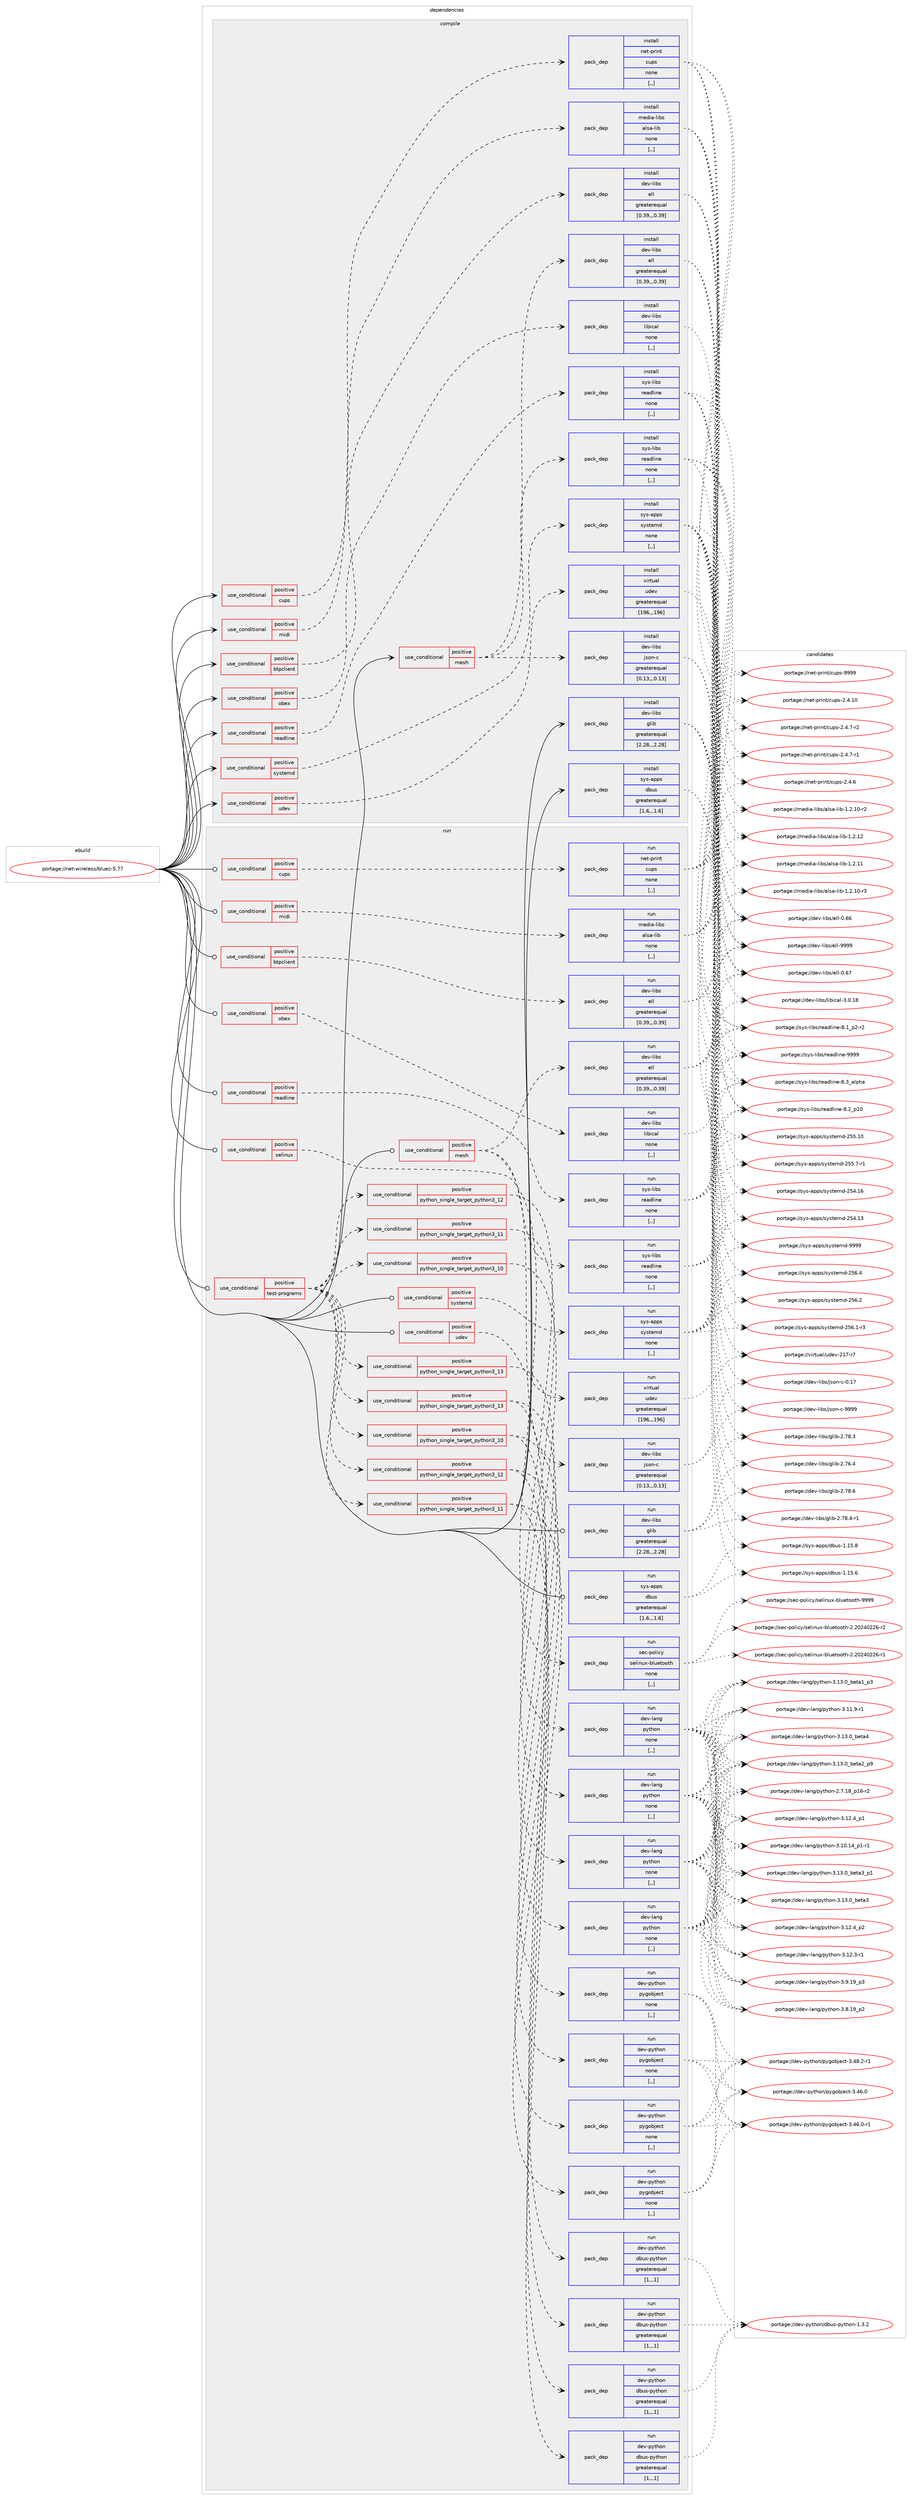 digraph prolog {

# *************
# Graph options
# *************

newrank=true;
concentrate=true;
compound=true;
graph [rankdir=LR,fontname=Helvetica,fontsize=10,ranksep=1.5];#, ranksep=2.5, nodesep=0.2];
edge  [arrowhead=vee];
node  [fontname=Helvetica,fontsize=10];

# **********
# The ebuild
# **********

subgraph cluster_leftcol {
color=gray;
label=<<i>ebuild</i>>;
id [label="portage://net-wireless/bluez-5.77", color=red, width=4, href="../net-wireless/bluez-5.77.svg"];
}

# ****************
# The dependencies
# ****************

subgraph cluster_midcol {
color=gray;
label=<<i>dependencies</i>>;
subgraph cluster_compile {
fillcolor="#eeeeee";
style=filled;
label=<<i>compile</i>>;
subgraph cond102617 {
dependency387756 [label=<<TABLE BORDER="0" CELLBORDER="1" CELLSPACING="0" CELLPADDING="4"><TR><TD ROWSPAN="3" CELLPADDING="10">use_conditional</TD></TR><TR><TD>positive</TD></TR><TR><TD>btpclient</TD></TR></TABLE>>, shape=none, color=red];
subgraph pack282348 {
dependency387757 [label=<<TABLE BORDER="0" CELLBORDER="1" CELLSPACING="0" CELLPADDING="4" WIDTH="220"><TR><TD ROWSPAN="6" CELLPADDING="30">pack_dep</TD></TR><TR><TD WIDTH="110">install</TD></TR><TR><TD>dev-libs</TD></TR><TR><TD>ell</TD></TR><TR><TD>greaterequal</TD></TR><TR><TD>[0.39,,,0.39]</TD></TR></TABLE>>, shape=none, color=blue];
}
dependency387756:e -> dependency387757:w [weight=20,style="dashed",arrowhead="vee"];
}
id:e -> dependency387756:w [weight=20,style="solid",arrowhead="vee"];
subgraph cond102618 {
dependency387758 [label=<<TABLE BORDER="0" CELLBORDER="1" CELLSPACING="0" CELLPADDING="4"><TR><TD ROWSPAN="3" CELLPADDING="10">use_conditional</TD></TR><TR><TD>positive</TD></TR><TR><TD>cups</TD></TR></TABLE>>, shape=none, color=red];
subgraph pack282349 {
dependency387759 [label=<<TABLE BORDER="0" CELLBORDER="1" CELLSPACING="0" CELLPADDING="4" WIDTH="220"><TR><TD ROWSPAN="6" CELLPADDING="30">pack_dep</TD></TR><TR><TD WIDTH="110">install</TD></TR><TR><TD>net-print</TD></TR><TR><TD>cups</TD></TR><TR><TD>none</TD></TR><TR><TD>[,,]</TD></TR></TABLE>>, shape=none, color=blue];
}
dependency387758:e -> dependency387759:w [weight=20,style="dashed",arrowhead="vee"];
}
id:e -> dependency387758:w [weight=20,style="solid",arrowhead="vee"];
subgraph cond102619 {
dependency387760 [label=<<TABLE BORDER="0" CELLBORDER="1" CELLSPACING="0" CELLPADDING="4"><TR><TD ROWSPAN="3" CELLPADDING="10">use_conditional</TD></TR><TR><TD>positive</TD></TR><TR><TD>mesh</TD></TR></TABLE>>, shape=none, color=red];
subgraph pack282350 {
dependency387761 [label=<<TABLE BORDER="0" CELLBORDER="1" CELLSPACING="0" CELLPADDING="4" WIDTH="220"><TR><TD ROWSPAN="6" CELLPADDING="30">pack_dep</TD></TR><TR><TD WIDTH="110">install</TD></TR><TR><TD>dev-libs</TD></TR><TR><TD>ell</TD></TR><TR><TD>greaterequal</TD></TR><TR><TD>[0.39,,,0.39]</TD></TR></TABLE>>, shape=none, color=blue];
}
dependency387760:e -> dependency387761:w [weight=20,style="dashed",arrowhead="vee"];
subgraph pack282351 {
dependency387762 [label=<<TABLE BORDER="0" CELLBORDER="1" CELLSPACING="0" CELLPADDING="4" WIDTH="220"><TR><TD ROWSPAN="6" CELLPADDING="30">pack_dep</TD></TR><TR><TD WIDTH="110">install</TD></TR><TR><TD>dev-libs</TD></TR><TR><TD>json-c</TD></TR><TR><TD>greaterequal</TD></TR><TR><TD>[0.13,,,0.13]</TD></TR></TABLE>>, shape=none, color=blue];
}
dependency387760:e -> dependency387762:w [weight=20,style="dashed",arrowhead="vee"];
subgraph pack282352 {
dependency387763 [label=<<TABLE BORDER="0" CELLBORDER="1" CELLSPACING="0" CELLPADDING="4" WIDTH="220"><TR><TD ROWSPAN="6" CELLPADDING="30">pack_dep</TD></TR><TR><TD WIDTH="110">install</TD></TR><TR><TD>sys-libs</TD></TR><TR><TD>readline</TD></TR><TR><TD>none</TD></TR><TR><TD>[,,]</TD></TR></TABLE>>, shape=none, color=blue];
}
dependency387760:e -> dependency387763:w [weight=20,style="dashed",arrowhead="vee"];
}
id:e -> dependency387760:w [weight=20,style="solid",arrowhead="vee"];
subgraph cond102620 {
dependency387764 [label=<<TABLE BORDER="0" CELLBORDER="1" CELLSPACING="0" CELLPADDING="4"><TR><TD ROWSPAN="3" CELLPADDING="10">use_conditional</TD></TR><TR><TD>positive</TD></TR><TR><TD>midi</TD></TR></TABLE>>, shape=none, color=red];
subgraph pack282353 {
dependency387765 [label=<<TABLE BORDER="0" CELLBORDER="1" CELLSPACING="0" CELLPADDING="4" WIDTH="220"><TR><TD ROWSPAN="6" CELLPADDING="30">pack_dep</TD></TR><TR><TD WIDTH="110">install</TD></TR><TR><TD>media-libs</TD></TR><TR><TD>alsa-lib</TD></TR><TR><TD>none</TD></TR><TR><TD>[,,]</TD></TR></TABLE>>, shape=none, color=blue];
}
dependency387764:e -> dependency387765:w [weight=20,style="dashed",arrowhead="vee"];
}
id:e -> dependency387764:w [weight=20,style="solid",arrowhead="vee"];
subgraph cond102621 {
dependency387766 [label=<<TABLE BORDER="0" CELLBORDER="1" CELLSPACING="0" CELLPADDING="4"><TR><TD ROWSPAN="3" CELLPADDING="10">use_conditional</TD></TR><TR><TD>positive</TD></TR><TR><TD>obex</TD></TR></TABLE>>, shape=none, color=red];
subgraph pack282354 {
dependency387767 [label=<<TABLE BORDER="0" CELLBORDER="1" CELLSPACING="0" CELLPADDING="4" WIDTH="220"><TR><TD ROWSPAN="6" CELLPADDING="30">pack_dep</TD></TR><TR><TD WIDTH="110">install</TD></TR><TR><TD>dev-libs</TD></TR><TR><TD>libical</TD></TR><TR><TD>none</TD></TR><TR><TD>[,,]</TD></TR></TABLE>>, shape=none, color=blue];
}
dependency387766:e -> dependency387767:w [weight=20,style="dashed",arrowhead="vee"];
}
id:e -> dependency387766:w [weight=20,style="solid",arrowhead="vee"];
subgraph cond102622 {
dependency387768 [label=<<TABLE BORDER="0" CELLBORDER="1" CELLSPACING="0" CELLPADDING="4"><TR><TD ROWSPAN="3" CELLPADDING="10">use_conditional</TD></TR><TR><TD>positive</TD></TR><TR><TD>readline</TD></TR></TABLE>>, shape=none, color=red];
subgraph pack282355 {
dependency387769 [label=<<TABLE BORDER="0" CELLBORDER="1" CELLSPACING="0" CELLPADDING="4" WIDTH="220"><TR><TD ROWSPAN="6" CELLPADDING="30">pack_dep</TD></TR><TR><TD WIDTH="110">install</TD></TR><TR><TD>sys-libs</TD></TR><TR><TD>readline</TD></TR><TR><TD>none</TD></TR><TR><TD>[,,]</TD></TR></TABLE>>, shape=none, color=blue];
}
dependency387768:e -> dependency387769:w [weight=20,style="dashed",arrowhead="vee"];
}
id:e -> dependency387768:w [weight=20,style="solid",arrowhead="vee"];
subgraph cond102623 {
dependency387770 [label=<<TABLE BORDER="0" CELLBORDER="1" CELLSPACING="0" CELLPADDING="4"><TR><TD ROWSPAN="3" CELLPADDING="10">use_conditional</TD></TR><TR><TD>positive</TD></TR><TR><TD>systemd</TD></TR></TABLE>>, shape=none, color=red];
subgraph pack282356 {
dependency387771 [label=<<TABLE BORDER="0" CELLBORDER="1" CELLSPACING="0" CELLPADDING="4" WIDTH="220"><TR><TD ROWSPAN="6" CELLPADDING="30">pack_dep</TD></TR><TR><TD WIDTH="110">install</TD></TR><TR><TD>sys-apps</TD></TR><TR><TD>systemd</TD></TR><TR><TD>none</TD></TR><TR><TD>[,,]</TD></TR></TABLE>>, shape=none, color=blue];
}
dependency387770:e -> dependency387771:w [weight=20,style="dashed",arrowhead="vee"];
}
id:e -> dependency387770:w [weight=20,style="solid",arrowhead="vee"];
subgraph cond102624 {
dependency387772 [label=<<TABLE BORDER="0" CELLBORDER="1" CELLSPACING="0" CELLPADDING="4"><TR><TD ROWSPAN="3" CELLPADDING="10">use_conditional</TD></TR><TR><TD>positive</TD></TR><TR><TD>udev</TD></TR></TABLE>>, shape=none, color=red];
subgraph pack282357 {
dependency387773 [label=<<TABLE BORDER="0" CELLBORDER="1" CELLSPACING="0" CELLPADDING="4" WIDTH="220"><TR><TD ROWSPAN="6" CELLPADDING="30">pack_dep</TD></TR><TR><TD WIDTH="110">install</TD></TR><TR><TD>virtual</TD></TR><TR><TD>udev</TD></TR><TR><TD>greaterequal</TD></TR><TR><TD>[196,,,196]</TD></TR></TABLE>>, shape=none, color=blue];
}
dependency387772:e -> dependency387773:w [weight=20,style="dashed",arrowhead="vee"];
}
id:e -> dependency387772:w [weight=20,style="solid",arrowhead="vee"];
subgraph pack282358 {
dependency387774 [label=<<TABLE BORDER="0" CELLBORDER="1" CELLSPACING="0" CELLPADDING="4" WIDTH="220"><TR><TD ROWSPAN="6" CELLPADDING="30">pack_dep</TD></TR><TR><TD WIDTH="110">install</TD></TR><TR><TD>dev-libs</TD></TR><TR><TD>glib</TD></TR><TR><TD>greaterequal</TD></TR><TR><TD>[2.28,,,2.28]</TD></TR></TABLE>>, shape=none, color=blue];
}
id:e -> dependency387774:w [weight=20,style="solid",arrowhead="vee"];
subgraph pack282359 {
dependency387775 [label=<<TABLE BORDER="0" CELLBORDER="1" CELLSPACING="0" CELLPADDING="4" WIDTH="220"><TR><TD ROWSPAN="6" CELLPADDING="30">pack_dep</TD></TR><TR><TD WIDTH="110">install</TD></TR><TR><TD>sys-apps</TD></TR><TR><TD>dbus</TD></TR><TR><TD>greaterequal</TD></TR><TR><TD>[1.6,,,1.6]</TD></TR></TABLE>>, shape=none, color=blue];
}
id:e -> dependency387775:w [weight=20,style="solid",arrowhead="vee"];
}
subgraph cluster_compileandrun {
fillcolor="#eeeeee";
style=filled;
label=<<i>compile and run</i>>;
}
subgraph cluster_run {
fillcolor="#eeeeee";
style=filled;
label=<<i>run</i>>;
subgraph cond102625 {
dependency387776 [label=<<TABLE BORDER="0" CELLBORDER="1" CELLSPACING="0" CELLPADDING="4"><TR><TD ROWSPAN="3" CELLPADDING="10">use_conditional</TD></TR><TR><TD>positive</TD></TR><TR><TD>btpclient</TD></TR></TABLE>>, shape=none, color=red];
subgraph pack282360 {
dependency387777 [label=<<TABLE BORDER="0" CELLBORDER="1" CELLSPACING="0" CELLPADDING="4" WIDTH="220"><TR><TD ROWSPAN="6" CELLPADDING="30">pack_dep</TD></TR><TR><TD WIDTH="110">run</TD></TR><TR><TD>dev-libs</TD></TR><TR><TD>ell</TD></TR><TR><TD>greaterequal</TD></TR><TR><TD>[0.39,,,0.39]</TD></TR></TABLE>>, shape=none, color=blue];
}
dependency387776:e -> dependency387777:w [weight=20,style="dashed",arrowhead="vee"];
}
id:e -> dependency387776:w [weight=20,style="solid",arrowhead="odot"];
subgraph cond102626 {
dependency387778 [label=<<TABLE BORDER="0" CELLBORDER="1" CELLSPACING="0" CELLPADDING="4"><TR><TD ROWSPAN="3" CELLPADDING="10">use_conditional</TD></TR><TR><TD>positive</TD></TR><TR><TD>cups</TD></TR></TABLE>>, shape=none, color=red];
subgraph pack282361 {
dependency387779 [label=<<TABLE BORDER="0" CELLBORDER="1" CELLSPACING="0" CELLPADDING="4" WIDTH="220"><TR><TD ROWSPAN="6" CELLPADDING="30">pack_dep</TD></TR><TR><TD WIDTH="110">run</TD></TR><TR><TD>net-print</TD></TR><TR><TD>cups</TD></TR><TR><TD>none</TD></TR><TR><TD>[,,]</TD></TR></TABLE>>, shape=none, color=blue];
}
dependency387778:e -> dependency387779:w [weight=20,style="dashed",arrowhead="vee"];
}
id:e -> dependency387778:w [weight=20,style="solid",arrowhead="odot"];
subgraph cond102627 {
dependency387780 [label=<<TABLE BORDER="0" CELLBORDER="1" CELLSPACING="0" CELLPADDING="4"><TR><TD ROWSPAN="3" CELLPADDING="10">use_conditional</TD></TR><TR><TD>positive</TD></TR><TR><TD>mesh</TD></TR></TABLE>>, shape=none, color=red];
subgraph pack282362 {
dependency387781 [label=<<TABLE BORDER="0" CELLBORDER="1" CELLSPACING="0" CELLPADDING="4" WIDTH="220"><TR><TD ROWSPAN="6" CELLPADDING="30">pack_dep</TD></TR><TR><TD WIDTH="110">run</TD></TR><TR><TD>dev-libs</TD></TR><TR><TD>ell</TD></TR><TR><TD>greaterequal</TD></TR><TR><TD>[0.39,,,0.39]</TD></TR></TABLE>>, shape=none, color=blue];
}
dependency387780:e -> dependency387781:w [weight=20,style="dashed",arrowhead="vee"];
subgraph pack282363 {
dependency387782 [label=<<TABLE BORDER="0" CELLBORDER="1" CELLSPACING="0" CELLPADDING="4" WIDTH="220"><TR><TD ROWSPAN="6" CELLPADDING="30">pack_dep</TD></TR><TR><TD WIDTH="110">run</TD></TR><TR><TD>dev-libs</TD></TR><TR><TD>json-c</TD></TR><TR><TD>greaterequal</TD></TR><TR><TD>[0.13,,,0.13]</TD></TR></TABLE>>, shape=none, color=blue];
}
dependency387780:e -> dependency387782:w [weight=20,style="dashed",arrowhead="vee"];
subgraph pack282364 {
dependency387783 [label=<<TABLE BORDER="0" CELLBORDER="1" CELLSPACING="0" CELLPADDING="4" WIDTH="220"><TR><TD ROWSPAN="6" CELLPADDING="30">pack_dep</TD></TR><TR><TD WIDTH="110">run</TD></TR><TR><TD>sys-libs</TD></TR><TR><TD>readline</TD></TR><TR><TD>none</TD></TR><TR><TD>[,,]</TD></TR></TABLE>>, shape=none, color=blue];
}
dependency387780:e -> dependency387783:w [weight=20,style="dashed",arrowhead="vee"];
}
id:e -> dependency387780:w [weight=20,style="solid",arrowhead="odot"];
subgraph cond102628 {
dependency387784 [label=<<TABLE BORDER="0" CELLBORDER="1" CELLSPACING="0" CELLPADDING="4"><TR><TD ROWSPAN="3" CELLPADDING="10">use_conditional</TD></TR><TR><TD>positive</TD></TR><TR><TD>midi</TD></TR></TABLE>>, shape=none, color=red];
subgraph pack282365 {
dependency387785 [label=<<TABLE BORDER="0" CELLBORDER="1" CELLSPACING="0" CELLPADDING="4" WIDTH="220"><TR><TD ROWSPAN="6" CELLPADDING="30">pack_dep</TD></TR><TR><TD WIDTH="110">run</TD></TR><TR><TD>media-libs</TD></TR><TR><TD>alsa-lib</TD></TR><TR><TD>none</TD></TR><TR><TD>[,,]</TD></TR></TABLE>>, shape=none, color=blue];
}
dependency387784:e -> dependency387785:w [weight=20,style="dashed",arrowhead="vee"];
}
id:e -> dependency387784:w [weight=20,style="solid",arrowhead="odot"];
subgraph cond102629 {
dependency387786 [label=<<TABLE BORDER="0" CELLBORDER="1" CELLSPACING="0" CELLPADDING="4"><TR><TD ROWSPAN="3" CELLPADDING="10">use_conditional</TD></TR><TR><TD>positive</TD></TR><TR><TD>obex</TD></TR></TABLE>>, shape=none, color=red];
subgraph pack282366 {
dependency387787 [label=<<TABLE BORDER="0" CELLBORDER="1" CELLSPACING="0" CELLPADDING="4" WIDTH="220"><TR><TD ROWSPAN="6" CELLPADDING="30">pack_dep</TD></TR><TR><TD WIDTH="110">run</TD></TR><TR><TD>dev-libs</TD></TR><TR><TD>libical</TD></TR><TR><TD>none</TD></TR><TR><TD>[,,]</TD></TR></TABLE>>, shape=none, color=blue];
}
dependency387786:e -> dependency387787:w [weight=20,style="dashed",arrowhead="vee"];
}
id:e -> dependency387786:w [weight=20,style="solid",arrowhead="odot"];
subgraph cond102630 {
dependency387788 [label=<<TABLE BORDER="0" CELLBORDER="1" CELLSPACING="0" CELLPADDING="4"><TR><TD ROWSPAN="3" CELLPADDING="10">use_conditional</TD></TR><TR><TD>positive</TD></TR><TR><TD>readline</TD></TR></TABLE>>, shape=none, color=red];
subgraph pack282367 {
dependency387789 [label=<<TABLE BORDER="0" CELLBORDER="1" CELLSPACING="0" CELLPADDING="4" WIDTH="220"><TR><TD ROWSPAN="6" CELLPADDING="30">pack_dep</TD></TR><TR><TD WIDTH="110">run</TD></TR><TR><TD>sys-libs</TD></TR><TR><TD>readline</TD></TR><TR><TD>none</TD></TR><TR><TD>[,,]</TD></TR></TABLE>>, shape=none, color=blue];
}
dependency387788:e -> dependency387789:w [weight=20,style="dashed",arrowhead="vee"];
}
id:e -> dependency387788:w [weight=20,style="solid",arrowhead="odot"];
subgraph cond102631 {
dependency387790 [label=<<TABLE BORDER="0" CELLBORDER="1" CELLSPACING="0" CELLPADDING="4"><TR><TD ROWSPAN="3" CELLPADDING="10">use_conditional</TD></TR><TR><TD>positive</TD></TR><TR><TD>selinux</TD></TR></TABLE>>, shape=none, color=red];
subgraph pack282368 {
dependency387791 [label=<<TABLE BORDER="0" CELLBORDER="1" CELLSPACING="0" CELLPADDING="4" WIDTH="220"><TR><TD ROWSPAN="6" CELLPADDING="30">pack_dep</TD></TR><TR><TD WIDTH="110">run</TD></TR><TR><TD>sec-policy</TD></TR><TR><TD>selinux-bluetooth</TD></TR><TR><TD>none</TD></TR><TR><TD>[,,]</TD></TR></TABLE>>, shape=none, color=blue];
}
dependency387790:e -> dependency387791:w [weight=20,style="dashed",arrowhead="vee"];
}
id:e -> dependency387790:w [weight=20,style="solid",arrowhead="odot"];
subgraph cond102632 {
dependency387792 [label=<<TABLE BORDER="0" CELLBORDER="1" CELLSPACING="0" CELLPADDING="4"><TR><TD ROWSPAN="3" CELLPADDING="10">use_conditional</TD></TR><TR><TD>positive</TD></TR><TR><TD>systemd</TD></TR></TABLE>>, shape=none, color=red];
subgraph pack282369 {
dependency387793 [label=<<TABLE BORDER="0" CELLBORDER="1" CELLSPACING="0" CELLPADDING="4" WIDTH="220"><TR><TD ROWSPAN="6" CELLPADDING="30">pack_dep</TD></TR><TR><TD WIDTH="110">run</TD></TR><TR><TD>sys-apps</TD></TR><TR><TD>systemd</TD></TR><TR><TD>none</TD></TR><TR><TD>[,,]</TD></TR></TABLE>>, shape=none, color=blue];
}
dependency387792:e -> dependency387793:w [weight=20,style="dashed",arrowhead="vee"];
}
id:e -> dependency387792:w [weight=20,style="solid",arrowhead="odot"];
subgraph cond102633 {
dependency387794 [label=<<TABLE BORDER="0" CELLBORDER="1" CELLSPACING="0" CELLPADDING="4"><TR><TD ROWSPAN="3" CELLPADDING="10">use_conditional</TD></TR><TR><TD>positive</TD></TR><TR><TD>test-programs</TD></TR></TABLE>>, shape=none, color=red];
subgraph cond102634 {
dependency387795 [label=<<TABLE BORDER="0" CELLBORDER="1" CELLSPACING="0" CELLPADDING="4"><TR><TD ROWSPAN="3" CELLPADDING="10">use_conditional</TD></TR><TR><TD>positive</TD></TR><TR><TD>python_single_target_python3_10</TD></TR></TABLE>>, shape=none, color=red];
subgraph pack282370 {
dependency387796 [label=<<TABLE BORDER="0" CELLBORDER="1" CELLSPACING="0" CELLPADDING="4" WIDTH="220"><TR><TD ROWSPAN="6" CELLPADDING="30">pack_dep</TD></TR><TR><TD WIDTH="110">run</TD></TR><TR><TD>dev-lang</TD></TR><TR><TD>python</TD></TR><TR><TD>none</TD></TR><TR><TD>[,,]</TD></TR></TABLE>>, shape=none, color=blue];
}
dependency387795:e -> dependency387796:w [weight=20,style="dashed",arrowhead="vee"];
}
dependency387794:e -> dependency387795:w [weight=20,style="dashed",arrowhead="vee"];
subgraph cond102635 {
dependency387797 [label=<<TABLE BORDER="0" CELLBORDER="1" CELLSPACING="0" CELLPADDING="4"><TR><TD ROWSPAN="3" CELLPADDING="10">use_conditional</TD></TR><TR><TD>positive</TD></TR><TR><TD>python_single_target_python3_11</TD></TR></TABLE>>, shape=none, color=red];
subgraph pack282371 {
dependency387798 [label=<<TABLE BORDER="0" CELLBORDER="1" CELLSPACING="0" CELLPADDING="4" WIDTH="220"><TR><TD ROWSPAN="6" CELLPADDING="30">pack_dep</TD></TR><TR><TD WIDTH="110">run</TD></TR><TR><TD>dev-lang</TD></TR><TR><TD>python</TD></TR><TR><TD>none</TD></TR><TR><TD>[,,]</TD></TR></TABLE>>, shape=none, color=blue];
}
dependency387797:e -> dependency387798:w [weight=20,style="dashed",arrowhead="vee"];
}
dependency387794:e -> dependency387797:w [weight=20,style="dashed",arrowhead="vee"];
subgraph cond102636 {
dependency387799 [label=<<TABLE BORDER="0" CELLBORDER="1" CELLSPACING="0" CELLPADDING="4"><TR><TD ROWSPAN="3" CELLPADDING="10">use_conditional</TD></TR><TR><TD>positive</TD></TR><TR><TD>python_single_target_python3_12</TD></TR></TABLE>>, shape=none, color=red];
subgraph pack282372 {
dependency387800 [label=<<TABLE BORDER="0" CELLBORDER="1" CELLSPACING="0" CELLPADDING="4" WIDTH="220"><TR><TD ROWSPAN="6" CELLPADDING="30">pack_dep</TD></TR><TR><TD WIDTH="110">run</TD></TR><TR><TD>dev-lang</TD></TR><TR><TD>python</TD></TR><TR><TD>none</TD></TR><TR><TD>[,,]</TD></TR></TABLE>>, shape=none, color=blue];
}
dependency387799:e -> dependency387800:w [weight=20,style="dashed",arrowhead="vee"];
}
dependency387794:e -> dependency387799:w [weight=20,style="dashed",arrowhead="vee"];
subgraph cond102637 {
dependency387801 [label=<<TABLE BORDER="0" CELLBORDER="1" CELLSPACING="0" CELLPADDING="4"><TR><TD ROWSPAN="3" CELLPADDING="10">use_conditional</TD></TR><TR><TD>positive</TD></TR><TR><TD>python_single_target_python3_13</TD></TR></TABLE>>, shape=none, color=red];
subgraph pack282373 {
dependency387802 [label=<<TABLE BORDER="0" CELLBORDER="1" CELLSPACING="0" CELLPADDING="4" WIDTH="220"><TR><TD ROWSPAN="6" CELLPADDING="30">pack_dep</TD></TR><TR><TD WIDTH="110">run</TD></TR><TR><TD>dev-lang</TD></TR><TR><TD>python</TD></TR><TR><TD>none</TD></TR><TR><TD>[,,]</TD></TR></TABLE>>, shape=none, color=blue];
}
dependency387801:e -> dependency387802:w [weight=20,style="dashed",arrowhead="vee"];
}
dependency387794:e -> dependency387801:w [weight=20,style="dashed",arrowhead="vee"];
subgraph cond102638 {
dependency387803 [label=<<TABLE BORDER="0" CELLBORDER="1" CELLSPACING="0" CELLPADDING="4"><TR><TD ROWSPAN="3" CELLPADDING="10">use_conditional</TD></TR><TR><TD>positive</TD></TR><TR><TD>python_single_target_python3_10</TD></TR></TABLE>>, shape=none, color=red];
subgraph pack282374 {
dependency387804 [label=<<TABLE BORDER="0" CELLBORDER="1" CELLSPACING="0" CELLPADDING="4" WIDTH="220"><TR><TD ROWSPAN="6" CELLPADDING="30">pack_dep</TD></TR><TR><TD WIDTH="110">run</TD></TR><TR><TD>dev-python</TD></TR><TR><TD>dbus-python</TD></TR><TR><TD>greaterequal</TD></TR><TR><TD>[1,,,1]</TD></TR></TABLE>>, shape=none, color=blue];
}
dependency387803:e -> dependency387804:w [weight=20,style="dashed",arrowhead="vee"];
subgraph pack282375 {
dependency387805 [label=<<TABLE BORDER="0" CELLBORDER="1" CELLSPACING="0" CELLPADDING="4" WIDTH="220"><TR><TD ROWSPAN="6" CELLPADDING="30">pack_dep</TD></TR><TR><TD WIDTH="110">run</TD></TR><TR><TD>dev-python</TD></TR><TR><TD>pygobject</TD></TR><TR><TD>none</TD></TR><TR><TD>[,,]</TD></TR></TABLE>>, shape=none, color=blue];
}
dependency387803:e -> dependency387805:w [weight=20,style="dashed",arrowhead="vee"];
}
dependency387794:e -> dependency387803:w [weight=20,style="dashed",arrowhead="vee"];
subgraph cond102639 {
dependency387806 [label=<<TABLE BORDER="0" CELLBORDER="1" CELLSPACING="0" CELLPADDING="4"><TR><TD ROWSPAN="3" CELLPADDING="10">use_conditional</TD></TR><TR><TD>positive</TD></TR><TR><TD>python_single_target_python3_11</TD></TR></TABLE>>, shape=none, color=red];
subgraph pack282376 {
dependency387807 [label=<<TABLE BORDER="0" CELLBORDER="1" CELLSPACING="0" CELLPADDING="4" WIDTH="220"><TR><TD ROWSPAN="6" CELLPADDING="30">pack_dep</TD></TR><TR><TD WIDTH="110">run</TD></TR><TR><TD>dev-python</TD></TR><TR><TD>dbus-python</TD></TR><TR><TD>greaterequal</TD></TR><TR><TD>[1,,,1]</TD></TR></TABLE>>, shape=none, color=blue];
}
dependency387806:e -> dependency387807:w [weight=20,style="dashed",arrowhead="vee"];
subgraph pack282377 {
dependency387808 [label=<<TABLE BORDER="0" CELLBORDER="1" CELLSPACING="0" CELLPADDING="4" WIDTH="220"><TR><TD ROWSPAN="6" CELLPADDING="30">pack_dep</TD></TR><TR><TD WIDTH="110">run</TD></TR><TR><TD>dev-python</TD></TR><TR><TD>pygobject</TD></TR><TR><TD>none</TD></TR><TR><TD>[,,]</TD></TR></TABLE>>, shape=none, color=blue];
}
dependency387806:e -> dependency387808:w [weight=20,style="dashed",arrowhead="vee"];
}
dependency387794:e -> dependency387806:w [weight=20,style="dashed",arrowhead="vee"];
subgraph cond102640 {
dependency387809 [label=<<TABLE BORDER="0" CELLBORDER="1" CELLSPACING="0" CELLPADDING="4"><TR><TD ROWSPAN="3" CELLPADDING="10">use_conditional</TD></TR><TR><TD>positive</TD></TR><TR><TD>python_single_target_python3_12</TD></TR></TABLE>>, shape=none, color=red];
subgraph pack282378 {
dependency387810 [label=<<TABLE BORDER="0" CELLBORDER="1" CELLSPACING="0" CELLPADDING="4" WIDTH="220"><TR><TD ROWSPAN="6" CELLPADDING="30">pack_dep</TD></TR><TR><TD WIDTH="110">run</TD></TR><TR><TD>dev-python</TD></TR><TR><TD>dbus-python</TD></TR><TR><TD>greaterequal</TD></TR><TR><TD>[1,,,1]</TD></TR></TABLE>>, shape=none, color=blue];
}
dependency387809:e -> dependency387810:w [weight=20,style="dashed",arrowhead="vee"];
subgraph pack282379 {
dependency387811 [label=<<TABLE BORDER="0" CELLBORDER="1" CELLSPACING="0" CELLPADDING="4" WIDTH="220"><TR><TD ROWSPAN="6" CELLPADDING="30">pack_dep</TD></TR><TR><TD WIDTH="110">run</TD></TR><TR><TD>dev-python</TD></TR><TR><TD>pygobject</TD></TR><TR><TD>none</TD></TR><TR><TD>[,,]</TD></TR></TABLE>>, shape=none, color=blue];
}
dependency387809:e -> dependency387811:w [weight=20,style="dashed",arrowhead="vee"];
}
dependency387794:e -> dependency387809:w [weight=20,style="dashed",arrowhead="vee"];
subgraph cond102641 {
dependency387812 [label=<<TABLE BORDER="0" CELLBORDER="1" CELLSPACING="0" CELLPADDING="4"><TR><TD ROWSPAN="3" CELLPADDING="10">use_conditional</TD></TR><TR><TD>positive</TD></TR><TR><TD>python_single_target_python3_13</TD></TR></TABLE>>, shape=none, color=red];
subgraph pack282380 {
dependency387813 [label=<<TABLE BORDER="0" CELLBORDER="1" CELLSPACING="0" CELLPADDING="4" WIDTH="220"><TR><TD ROWSPAN="6" CELLPADDING="30">pack_dep</TD></TR><TR><TD WIDTH="110">run</TD></TR><TR><TD>dev-python</TD></TR><TR><TD>dbus-python</TD></TR><TR><TD>greaterequal</TD></TR><TR><TD>[1,,,1]</TD></TR></TABLE>>, shape=none, color=blue];
}
dependency387812:e -> dependency387813:w [weight=20,style="dashed",arrowhead="vee"];
subgraph pack282381 {
dependency387814 [label=<<TABLE BORDER="0" CELLBORDER="1" CELLSPACING="0" CELLPADDING="4" WIDTH="220"><TR><TD ROWSPAN="6" CELLPADDING="30">pack_dep</TD></TR><TR><TD WIDTH="110">run</TD></TR><TR><TD>dev-python</TD></TR><TR><TD>pygobject</TD></TR><TR><TD>none</TD></TR><TR><TD>[,,]</TD></TR></TABLE>>, shape=none, color=blue];
}
dependency387812:e -> dependency387814:w [weight=20,style="dashed",arrowhead="vee"];
}
dependency387794:e -> dependency387812:w [weight=20,style="dashed",arrowhead="vee"];
}
id:e -> dependency387794:w [weight=20,style="solid",arrowhead="odot"];
subgraph cond102642 {
dependency387815 [label=<<TABLE BORDER="0" CELLBORDER="1" CELLSPACING="0" CELLPADDING="4"><TR><TD ROWSPAN="3" CELLPADDING="10">use_conditional</TD></TR><TR><TD>positive</TD></TR><TR><TD>udev</TD></TR></TABLE>>, shape=none, color=red];
subgraph pack282382 {
dependency387816 [label=<<TABLE BORDER="0" CELLBORDER="1" CELLSPACING="0" CELLPADDING="4" WIDTH="220"><TR><TD ROWSPAN="6" CELLPADDING="30">pack_dep</TD></TR><TR><TD WIDTH="110">run</TD></TR><TR><TD>virtual</TD></TR><TR><TD>udev</TD></TR><TR><TD>greaterequal</TD></TR><TR><TD>[196,,,196]</TD></TR></TABLE>>, shape=none, color=blue];
}
dependency387815:e -> dependency387816:w [weight=20,style="dashed",arrowhead="vee"];
}
id:e -> dependency387815:w [weight=20,style="solid",arrowhead="odot"];
subgraph pack282383 {
dependency387817 [label=<<TABLE BORDER="0" CELLBORDER="1" CELLSPACING="0" CELLPADDING="4" WIDTH="220"><TR><TD ROWSPAN="6" CELLPADDING="30">pack_dep</TD></TR><TR><TD WIDTH="110">run</TD></TR><TR><TD>dev-libs</TD></TR><TR><TD>glib</TD></TR><TR><TD>greaterequal</TD></TR><TR><TD>[2.28,,,2.28]</TD></TR></TABLE>>, shape=none, color=blue];
}
id:e -> dependency387817:w [weight=20,style="solid",arrowhead="odot"];
subgraph pack282384 {
dependency387818 [label=<<TABLE BORDER="0" CELLBORDER="1" CELLSPACING="0" CELLPADDING="4" WIDTH="220"><TR><TD ROWSPAN="6" CELLPADDING="30">pack_dep</TD></TR><TR><TD WIDTH="110">run</TD></TR><TR><TD>sys-apps</TD></TR><TR><TD>dbus</TD></TR><TR><TD>greaterequal</TD></TR><TR><TD>[1.6,,,1.6]</TD></TR></TABLE>>, shape=none, color=blue];
}
id:e -> dependency387818:w [weight=20,style="solid",arrowhead="odot"];
}
}

# **************
# The candidates
# **************

subgraph cluster_choices {
rank=same;
color=gray;
label=<<i>candidates</i>>;

subgraph choice282348 {
color=black;
nodesep=1;
choice1001011184510810598115471011081084557575757 [label="portage://dev-libs/ell-9999", color=red, width=4,href="../dev-libs/ell-9999.svg"];
choice1001011184510810598115471011081084548465455 [label="portage://dev-libs/ell-0.67", color=red, width=4,href="../dev-libs/ell-0.67.svg"];
choice1001011184510810598115471011081084548465454 [label="portage://dev-libs/ell-0.66", color=red, width=4,href="../dev-libs/ell-0.66.svg"];
dependency387757:e -> choice1001011184510810598115471011081084557575757:w [style=dotted,weight="100"];
dependency387757:e -> choice1001011184510810598115471011081084548465455:w [style=dotted,weight="100"];
dependency387757:e -> choice1001011184510810598115471011081084548465454:w [style=dotted,weight="100"];
}
subgraph choice282349 {
color=black;
nodesep=1;
choice1101011164511211410511011647991171121154557575757 [label="portage://net-print/cups-9999", color=red, width=4,href="../net-print/cups-9999.svg"];
choice11010111645112114105110116479911711211545504652464948 [label="portage://net-print/cups-2.4.10", color=red, width=4,href="../net-print/cups-2.4.10.svg"];
choice1101011164511211410511011647991171121154550465246554511450 [label="portage://net-print/cups-2.4.7-r2", color=red, width=4,href="../net-print/cups-2.4.7-r2.svg"];
choice1101011164511211410511011647991171121154550465246554511449 [label="portage://net-print/cups-2.4.7-r1", color=red, width=4,href="../net-print/cups-2.4.7-r1.svg"];
choice110101116451121141051101164799117112115455046524654 [label="portage://net-print/cups-2.4.6", color=red, width=4,href="../net-print/cups-2.4.6.svg"];
dependency387759:e -> choice1101011164511211410511011647991171121154557575757:w [style=dotted,weight="100"];
dependency387759:e -> choice11010111645112114105110116479911711211545504652464948:w [style=dotted,weight="100"];
dependency387759:e -> choice1101011164511211410511011647991171121154550465246554511450:w [style=dotted,weight="100"];
dependency387759:e -> choice1101011164511211410511011647991171121154550465246554511449:w [style=dotted,weight="100"];
dependency387759:e -> choice110101116451121141051101164799117112115455046524654:w [style=dotted,weight="100"];
}
subgraph choice282350 {
color=black;
nodesep=1;
choice1001011184510810598115471011081084557575757 [label="portage://dev-libs/ell-9999", color=red, width=4,href="../dev-libs/ell-9999.svg"];
choice1001011184510810598115471011081084548465455 [label="portage://dev-libs/ell-0.67", color=red, width=4,href="../dev-libs/ell-0.67.svg"];
choice1001011184510810598115471011081084548465454 [label="portage://dev-libs/ell-0.66", color=red, width=4,href="../dev-libs/ell-0.66.svg"];
dependency387761:e -> choice1001011184510810598115471011081084557575757:w [style=dotted,weight="100"];
dependency387761:e -> choice1001011184510810598115471011081084548465455:w [style=dotted,weight="100"];
dependency387761:e -> choice1001011184510810598115471011081084548465454:w [style=dotted,weight="100"];
}
subgraph choice282351 {
color=black;
nodesep=1;
choice10010111845108105981154710611511111045994557575757 [label="portage://dev-libs/json-c-9999", color=red, width=4,href="../dev-libs/json-c-9999.svg"];
choice10010111845108105981154710611511111045994548464955 [label="portage://dev-libs/json-c-0.17", color=red, width=4,href="../dev-libs/json-c-0.17.svg"];
dependency387762:e -> choice10010111845108105981154710611511111045994557575757:w [style=dotted,weight="100"];
dependency387762:e -> choice10010111845108105981154710611511111045994548464955:w [style=dotted,weight="100"];
}
subgraph choice282352 {
color=black;
nodesep=1;
choice115121115451081059811547114101971001081051101014557575757 [label="portage://sys-libs/readline-9999", color=red, width=4,href="../sys-libs/readline-9999.svg"];
choice1151211154510810598115471141019710010810511010145564651959710811210497 [label="portage://sys-libs/readline-8.3_alpha", color=red, width=4,href="../sys-libs/readline-8.3_alpha.svg"];
choice1151211154510810598115471141019710010810511010145564650951124948 [label="portage://sys-libs/readline-8.2_p10", color=red, width=4,href="../sys-libs/readline-8.2_p10.svg"];
choice115121115451081059811547114101971001081051101014556464995112504511450 [label="portage://sys-libs/readline-8.1_p2-r2", color=red, width=4,href="../sys-libs/readline-8.1_p2-r2.svg"];
dependency387763:e -> choice115121115451081059811547114101971001081051101014557575757:w [style=dotted,weight="100"];
dependency387763:e -> choice1151211154510810598115471141019710010810511010145564651959710811210497:w [style=dotted,weight="100"];
dependency387763:e -> choice1151211154510810598115471141019710010810511010145564650951124948:w [style=dotted,weight="100"];
dependency387763:e -> choice115121115451081059811547114101971001081051101014556464995112504511450:w [style=dotted,weight="100"];
}
subgraph choice282353 {
color=black;
nodesep=1;
choice109101100105974510810598115479710811597451081059845494650464950 [label="portage://media-libs/alsa-lib-1.2.12", color=red, width=4,href="../media-libs/alsa-lib-1.2.12.svg"];
choice109101100105974510810598115479710811597451081059845494650464949 [label="portage://media-libs/alsa-lib-1.2.11", color=red, width=4,href="../media-libs/alsa-lib-1.2.11.svg"];
choice1091011001059745108105981154797108115974510810598454946504649484511451 [label="portage://media-libs/alsa-lib-1.2.10-r3", color=red, width=4,href="../media-libs/alsa-lib-1.2.10-r3.svg"];
choice1091011001059745108105981154797108115974510810598454946504649484511450 [label="portage://media-libs/alsa-lib-1.2.10-r2", color=red, width=4,href="../media-libs/alsa-lib-1.2.10-r2.svg"];
dependency387765:e -> choice109101100105974510810598115479710811597451081059845494650464950:w [style=dotted,weight="100"];
dependency387765:e -> choice109101100105974510810598115479710811597451081059845494650464949:w [style=dotted,weight="100"];
dependency387765:e -> choice1091011001059745108105981154797108115974510810598454946504649484511451:w [style=dotted,weight="100"];
dependency387765:e -> choice1091011001059745108105981154797108115974510810598454946504649484511450:w [style=dotted,weight="100"];
}
subgraph choice282354 {
color=black;
nodesep=1;
choice10010111845108105981154710810598105999710845514648464956 [label="portage://dev-libs/libical-3.0.18", color=red, width=4,href="../dev-libs/libical-3.0.18.svg"];
dependency387767:e -> choice10010111845108105981154710810598105999710845514648464956:w [style=dotted,weight="100"];
}
subgraph choice282355 {
color=black;
nodesep=1;
choice115121115451081059811547114101971001081051101014557575757 [label="portage://sys-libs/readline-9999", color=red, width=4,href="../sys-libs/readline-9999.svg"];
choice1151211154510810598115471141019710010810511010145564651959710811210497 [label="portage://sys-libs/readline-8.3_alpha", color=red, width=4,href="../sys-libs/readline-8.3_alpha.svg"];
choice1151211154510810598115471141019710010810511010145564650951124948 [label="portage://sys-libs/readline-8.2_p10", color=red, width=4,href="../sys-libs/readline-8.2_p10.svg"];
choice115121115451081059811547114101971001081051101014556464995112504511450 [label="portage://sys-libs/readline-8.1_p2-r2", color=red, width=4,href="../sys-libs/readline-8.1_p2-r2.svg"];
dependency387769:e -> choice115121115451081059811547114101971001081051101014557575757:w [style=dotted,weight="100"];
dependency387769:e -> choice1151211154510810598115471141019710010810511010145564651959710811210497:w [style=dotted,weight="100"];
dependency387769:e -> choice1151211154510810598115471141019710010810511010145564650951124948:w [style=dotted,weight="100"];
dependency387769:e -> choice115121115451081059811547114101971001081051101014556464995112504511450:w [style=dotted,weight="100"];
}
subgraph choice282356 {
color=black;
nodesep=1;
choice1151211154597112112115471151211151161011091004557575757 [label="portage://sys-apps/systemd-9999", color=red, width=4,href="../sys-apps/systemd-9999.svg"];
choice115121115459711211211547115121115116101109100455053544652 [label="portage://sys-apps/systemd-256.4", color=red, width=4,href="../sys-apps/systemd-256.4.svg"];
choice115121115459711211211547115121115116101109100455053544650 [label="portage://sys-apps/systemd-256.2", color=red, width=4,href="../sys-apps/systemd-256.2.svg"];
choice1151211154597112112115471151211151161011091004550535446494511451 [label="portage://sys-apps/systemd-256.1-r3", color=red, width=4,href="../sys-apps/systemd-256.1-r3.svg"];
choice11512111545971121121154711512111511610110910045505353464948 [label="portage://sys-apps/systemd-255.10", color=red, width=4,href="../sys-apps/systemd-255.10.svg"];
choice1151211154597112112115471151211151161011091004550535346554511449 [label="portage://sys-apps/systemd-255.7-r1", color=red, width=4,href="../sys-apps/systemd-255.7-r1.svg"];
choice11512111545971121121154711512111511610110910045505352464954 [label="portage://sys-apps/systemd-254.16", color=red, width=4,href="../sys-apps/systemd-254.16.svg"];
choice11512111545971121121154711512111511610110910045505352464951 [label="portage://sys-apps/systemd-254.13", color=red, width=4,href="../sys-apps/systemd-254.13.svg"];
dependency387771:e -> choice1151211154597112112115471151211151161011091004557575757:w [style=dotted,weight="100"];
dependency387771:e -> choice115121115459711211211547115121115116101109100455053544652:w [style=dotted,weight="100"];
dependency387771:e -> choice115121115459711211211547115121115116101109100455053544650:w [style=dotted,weight="100"];
dependency387771:e -> choice1151211154597112112115471151211151161011091004550535446494511451:w [style=dotted,weight="100"];
dependency387771:e -> choice11512111545971121121154711512111511610110910045505353464948:w [style=dotted,weight="100"];
dependency387771:e -> choice1151211154597112112115471151211151161011091004550535346554511449:w [style=dotted,weight="100"];
dependency387771:e -> choice11512111545971121121154711512111511610110910045505352464954:w [style=dotted,weight="100"];
dependency387771:e -> choice11512111545971121121154711512111511610110910045505352464951:w [style=dotted,weight="100"];
}
subgraph choice282357 {
color=black;
nodesep=1;
choice1181051141161179710847117100101118455049554511455 [label="portage://virtual/udev-217-r7", color=red, width=4,href="../virtual/udev-217-r7.svg"];
dependency387773:e -> choice1181051141161179710847117100101118455049554511455:w [style=dotted,weight="100"];
}
subgraph choice282358 {
color=black;
nodesep=1;
choice1001011184510810598115471031081059845504655564654 [label="portage://dev-libs/glib-2.78.6", color=red, width=4,href="../dev-libs/glib-2.78.6.svg"];
choice10010111845108105981154710310810598455046555646524511449 [label="portage://dev-libs/glib-2.78.4-r1", color=red, width=4,href="../dev-libs/glib-2.78.4-r1.svg"];
choice1001011184510810598115471031081059845504655564651 [label="portage://dev-libs/glib-2.78.3", color=red, width=4,href="../dev-libs/glib-2.78.3.svg"];
choice1001011184510810598115471031081059845504655544652 [label="portage://dev-libs/glib-2.76.4", color=red, width=4,href="../dev-libs/glib-2.76.4.svg"];
dependency387774:e -> choice1001011184510810598115471031081059845504655564654:w [style=dotted,weight="100"];
dependency387774:e -> choice10010111845108105981154710310810598455046555646524511449:w [style=dotted,weight="100"];
dependency387774:e -> choice1001011184510810598115471031081059845504655564651:w [style=dotted,weight="100"];
dependency387774:e -> choice1001011184510810598115471031081059845504655544652:w [style=dotted,weight="100"];
}
subgraph choice282359 {
color=black;
nodesep=1;
choice1151211154597112112115471009811711545494649534656 [label="portage://sys-apps/dbus-1.15.8", color=red, width=4,href="../sys-apps/dbus-1.15.8.svg"];
choice1151211154597112112115471009811711545494649534654 [label="portage://sys-apps/dbus-1.15.6", color=red, width=4,href="../sys-apps/dbus-1.15.6.svg"];
dependency387775:e -> choice1151211154597112112115471009811711545494649534656:w [style=dotted,weight="100"];
dependency387775:e -> choice1151211154597112112115471009811711545494649534654:w [style=dotted,weight="100"];
}
subgraph choice282360 {
color=black;
nodesep=1;
choice1001011184510810598115471011081084557575757 [label="portage://dev-libs/ell-9999", color=red, width=4,href="../dev-libs/ell-9999.svg"];
choice1001011184510810598115471011081084548465455 [label="portage://dev-libs/ell-0.67", color=red, width=4,href="../dev-libs/ell-0.67.svg"];
choice1001011184510810598115471011081084548465454 [label="portage://dev-libs/ell-0.66", color=red, width=4,href="../dev-libs/ell-0.66.svg"];
dependency387777:e -> choice1001011184510810598115471011081084557575757:w [style=dotted,weight="100"];
dependency387777:e -> choice1001011184510810598115471011081084548465455:w [style=dotted,weight="100"];
dependency387777:e -> choice1001011184510810598115471011081084548465454:w [style=dotted,weight="100"];
}
subgraph choice282361 {
color=black;
nodesep=1;
choice1101011164511211410511011647991171121154557575757 [label="portage://net-print/cups-9999", color=red, width=4,href="../net-print/cups-9999.svg"];
choice11010111645112114105110116479911711211545504652464948 [label="portage://net-print/cups-2.4.10", color=red, width=4,href="../net-print/cups-2.4.10.svg"];
choice1101011164511211410511011647991171121154550465246554511450 [label="portage://net-print/cups-2.4.7-r2", color=red, width=4,href="../net-print/cups-2.4.7-r2.svg"];
choice1101011164511211410511011647991171121154550465246554511449 [label="portage://net-print/cups-2.4.7-r1", color=red, width=4,href="../net-print/cups-2.4.7-r1.svg"];
choice110101116451121141051101164799117112115455046524654 [label="portage://net-print/cups-2.4.6", color=red, width=4,href="../net-print/cups-2.4.6.svg"];
dependency387779:e -> choice1101011164511211410511011647991171121154557575757:w [style=dotted,weight="100"];
dependency387779:e -> choice11010111645112114105110116479911711211545504652464948:w [style=dotted,weight="100"];
dependency387779:e -> choice1101011164511211410511011647991171121154550465246554511450:w [style=dotted,weight="100"];
dependency387779:e -> choice1101011164511211410511011647991171121154550465246554511449:w [style=dotted,weight="100"];
dependency387779:e -> choice110101116451121141051101164799117112115455046524654:w [style=dotted,weight="100"];
}
subgraph choice282362 {
color=black;
nodesep=1;
choice1001011184510810598115471011081084557575757 [label="portage://dev-libs/ell-9999", color=red, width=4,href="../dev-libs/ell-9999.svg"];
choice1001011184510810598115471011081084548465455 [label="portage://dev-libs/ell-0.67", color=red, width=4,href="../dev-libs/ell-0.67.svg"];
choice1001011184510810598115471011081084548465454 [label="portage://dev-libs/ell-0.66", color=red, width=4,href="../dev-libs/ell-0.66.svg"];
dependency387781:e -> choice1001011184510810598115471011081084557575757:w [style=dotted,weight="100"];
dependency387781:e -> choice1001011184510810598115471011081084548465455:w [style=dotted,weight="100"];
dependency387781:e -> choice1001011184510810598115471011081084548465454:w [style=dotted,weight="100"];
}
subgraph choice282363 {
color=black;
nodesep=1;
choice10010111845108105981154710611511111045994557575757 [label="portage://dev-libs/json-c-9999", color=red, width=4,href="../dev-libs/json-c-9999.svg"];
choice10010111845108105981154710611511111045994548464955 [label="portage://dev-libs/json-c-0.17", color=red, width=4,href="../dev-libs/json-c-0.17.svg"];
dependency387782:e -> choice10010111845108105981154710611511111045994557575757:w [style=dotted,weight="100"];
dependency387782:e -> choice10010111845108105981154710611511111045994548464955:w [style=dotted,weight="100"];
}
subgraph choice282364 {
color=black;
nodesep=1;
choice115121115451081059811547114101971001081051101014557575757 [label="portage://sys-libs/readline-9999", color=red, width=4,href="../sys-libs/readline-9999.svg"];
choice1151211154510810598115471141019710010810511010145564651959710811210497 [label="portage://sys-libs/readline-8.3_alpha", color=red, width=4,href="../sys-libs/readline-8.3_alpha.svg"];
choice1151211154510810598115471141019710010810511010145564650951124948 [label="portage://sys-libs/readline-8.2_p10", color=red, width=4,href="../sys-libs/readline-8.2_p10.svg"];
choice115121115451081059811547114101971001081051101014556464995112504511450 [label="portage://sys-libs/readline-8.1_p2-r2", color=red, width=4,href="../sys-libs/readline-8.1_p2-r2.svg"];
dependency387783:e -> choice115121115451081059811547114101971001081051101014557575757:w [style=dotted,weight="100"];
dependency387783:e -> choice1151211154510810598115471141019710010810511010145564651959710811210497:w [style=dotted,weight="100"];
dependency387783:e -> choice1151211154510810598115471141019710010810511010145564650951124948:w [style=dotted,weight="100"];
dependency387783:e -> choice115121115451081059811547114101971001081051101014556464995112504511450:w [style=dotted,weight="100"];
}
subgraph choice282365 {
color=black;
nodesep=1;
choice109101100105974510810598115479710811597451081059845494650464950 [label="portage://media-libs/alsa-lib-1.2.12", color=red, width=4,href="../media-libs/alsa-lib-1.2.12.svg"];
choice109101100105974510810598115479710811597451081059845494650464949 [label="portage://media-libs/alsa-lib-1.2.11", color=red, width=4,href="../media-libs/alsa-lib-1.2.11.svg"];
choice1091011001059745108105981154797108115974510810598454946504649484511451 [label="portage://media-libs/alsa-lib-1.2.10-r3", color=red, width=4,href="../media-libs/alsa-lib-1.2.10-r3.svg"];
choice1091011001059745108105981154797108115974510810598454946504649484511450 [label="portage://media-libs/alsa-lib-1.2.10-r2", color=red, width=4,href="../media-libs/alsa-lib-1.2.10-r2.svg"];
dependency387785:e -> choice109101100105974510810598115479710811597451081059845494650464950:w [style=dotted,weight="100"];
dependency387785:e -> choice109101100105974510810598115479710811597451081059845494650464949:w [style=dotted,weight="100"];
dependency387785:e -> choice1091011001059745108105981154797108115974510810598454946504649484511451:w [style=dotted,weight="100"];
dependency387785:e -> choice1091011001059745108105981154797108115974510810598454946504649484511450:w [style=dotted,weight="100"];
}
subgraph choice282366 {
color=black;
nodesep=1;
choice10010111845108105981154710810598105999710845514648464956 [label="portage://dev-libs/libical-3.0.18", color=red, width=4,href="../dev-libs/libical-3.0.18.svg"];
dependency387787:e -> choice10010111845108105981154710810598105999710845514648464956:w [style=dotted,weight="100"];
}
subgraph choice282367 {
color=black;
nodesep=1;
choice115121115451081059811547114101971001081051101014557575757 [label="portage://sys-libs/readline-9999", color=red, width=4,href="../sys-libs/readline-9999.svg"];
choice1151211154510810598115471141019710010810511010145564651959710811210497 [label="portage://sys-libs/readline-8.3_alpha", color=red, width=4,href="../sys-libs/readline-8.3_alpha.svg"];
choice1151211154510810598115471141019710010810511010145564650951124948 [label="portage://sys-libs/readline-8.2_p10", color=red, width=4,href="../sys-libs/readline-8.2_p10.svg"];
choice115121115451081059811547114101971001081051101014556464995112504511450 [label="portage://sys-libs/readline-8.1_p2-r2", color=red, width=4,href="../sys-libs/readline-8.1_p2-r2.svg"];
dependency387789:e -> choice115121115451081059811547114101971001081051101014557575757:w [style=dotted,weight="100"];
dependency387789:e -> choice1151211154510810598115471141019710010810511010145564651959710811210497:w [style=dotted,weight="100"];
dependency387789:e -> choice1151211154510810598115471141019710010810511010145564650951124948:w [style=dotted,weight="100"];
dependency387789:e -> choice115121115451081059811547114101971001081051101014556464995112504511450:w [style=dotted,weight="100"];
}
subgraph choice282368 {
color=black;
nodesep=1;
choice1151019945112111108105991214711510110810511011712045981081171011161111111161044557575757 [label="portage://sec-policy/selinux-bluetooth-9999", color=red, width=4,href="../sec-policy/selinux-bluetooth-9999.svg"];
choice11510199451121111081059912147115101108105110117120459810811710111611111111610445504650485052485050544511450 [label="portage://sec-policy/selinux-bluetooth-2.20240226-r2", color=red, width=4,href="../sec-policy/selinux-bluetooth-2.20240226-r2.svg"];
choice11510199451121111081059912147115101108105110117120459810811710111611111111610445504650485052485050544511449 [label="portage://sec-policy/selinux-bluetooth-2.20240226-r1", color=red, width=4,href="../sec-policy/selinux-bluetooth-2.20240226-r1.svg"];
dependency387791:e -> choice1151019945112111108105991214711510110810511011712045981081171011161111111161044557575757:w [style=dotted,weight="100"];
dependency387791:e -> choice11510199451121111081059912147115101108105110117120459810811710111611111111610445504650485052485050544511450:w [style=dotted,weight="100"];
dependency387791:e -> choice11510199451121111081059912147115101108105110117120459810811710111611111111610445504650485052485050544511449:w [style=dotted,weight="100"];
}
subgraph choice282369 {
color=black;
nodesep=1;
choice1151211154597112112115471151211151161011091004557575757 [label="portage://sys-apps/systemd-9999", color=red, width=4,href="../sys-apps/systemd-9999.svg"];
choice115121115459711211211547115121115116101109100455053544652 [label="portage://sys-apps/systemd-256.4", color=red, width=4,href="../sys-apps/systemd-256.4.svg"];
choice115121115459711211211547115121115116101109100455053544650 [label="portage://sys-apps/systemd-256.2", color=red, width=4,href="../sys-apps/systemd-256.2.svg"];
choice1151211154597112112115471151211151161011091004550535446494511451 [label="portage://sys-apps/systemd-256.1-r3", color=red, width=4,href="../sys-apps/systemd-256.1-r3.svg"];
choice11512111545971121121154711512111511610110910045505353464948 [label="portage://sys-apps/systemd-255.10", color=red, width=4,href="../sys-apps/systemd-255.10.svg"];
choice1151211154597112112115471151211151161011091004550535346554511449 [label="portage://sys-apps/systemd-255.7-r1", color=red, width=4,href="../sys-apps/systemd-255.7-r1.svg"];
choice11512111545971121121154711512111511610110910045505352464954 [label="portage://sys-apps/systemd-254.16", color=red, width=4,href="../sys-apps/systemd-254.16.svg"];
choice11512111545971121121154711512111511610110910045505352464951 [label="portage://sys-apps/systemd-254.13", color=red, width=4,href="../sys-apps/systemd-254.13.svg"];
dependency387793:e -> choice1151211154597112112115471151211151161011091004557575757:w [style=dotted,weight="100"];
dependency387793:e -> choice115121115459711211211547115121115116101109100455053544652:w [style=dotted,weight="100"];
dependency387793:e -> choice115121115459711211211547115121115116101109100455053544650:w [style=dotted,weight="100"];
dependency387793:e -> choice1151211154597112112115471151211151161011091004550535446494511451:w [style=dotted,weight="100"];
dependency387793:e -> choice11512111545971121121154711512111511610110910045505353464948:w [style=dotted,weight="100"];
dependency387793:e -> choice1151211154597112112115471151211151161011091004550535346554511449:w [style=dotted,weight="100"];
dependency387793:e -> choice11512111545971121121154711512111511610110910045505352464954:w [style=dotted,weight="100"];
dependency387793:e -> choice11512111545971121121154711512111511610110910045505352464951:w [style=dotted,weight="100"];
}
subgraph choice282370 {
color=black;
nodesep=1;
choice1001011184510897110103471121211161041111104551464951464895981011169752 [label="portage://dev-lang/python-3.13.0_beta4", color=red, width=4,href="../dev-lang/python-3.13.0_beta4.svg"];
choice10010111845108971101034711212111610411111045514649514648959810111697519511249 [label="portage://dev-lang/python-3.13.0_beta3_p1", color=red, width=4,href="../dev-lang/python-3.13.0_beta3_p1.svg"];
choice1001011184510897110103471121211161041111104551464951464895981011169751 [label="portage://dev-lang/python-3.13.0_beta3", color=red, width=4,href="../dev-lang/python-3.13.0_beta3.svg"];
choice10010111845108971101034711212111610411111045514649514648959810111697509511257 [label="portage://dev-lang/python-3.13.0_beta2_p9", color=red, width=4,href="../dev-lang/python-3.13.0_beta2_p9.svg"];
choice10010111845108971101034711212111610411111045514649514648959810111697499511251 [label="portage://dev-lang/python-3.13.0_beta1_p3", color=red, width=4,href="../dev-lang/python-3.13.0_beta1_p3.svg"];
choice100101118451089711010347112121116104111110455146495046529511250 [label="portage://dev-lang/python-3.12.4_p2", color=red, width=4,href="../dev-lang/python-3.12.4_p2.svg"];
choice100101118451089711010347112121116104111110455146495046529511249 [label="portage://dev-lang/python-3.12.4_p1", color=red, width=4,href="../dev-lang/python-3.12.4_p1.svg"];
choice100101118451089711010347112121116104111110455146495046514511449 [label="portage://dev-lang/python-3.12.3-r1", color=red, width=4,href="../dev-lang/python-3.12.3-r1.svg"];
choice100101118451089711010347112121116104111110455146494946574511449 [label="portage://dev-lang/python-3.11.9-r1", color=red, width=4,href="../dev-lang/python-3.11.9-r1.svg"];
choice100101118451089711010347112121116104111110455146494846495295112494511449 [label="portage://dev-lang/python-3.10.14_p1-r1", color=red, width=4,href="../dev-lang/python-3.10.14_p1-r1.svg"];
choice100101118451089711010347112121116104111110455146574649579511251 [label="portage://dev-lang/python-3.9.19_p3", color=red, width=4,href="../dev-lang/python-3.9.19_p3.svg"];
choice100101118451089711010347112121116104111110455146564649579511250 [label="portage://dev-lang/python-3.8.19_p2", color=red, width=4,href="../dev-lang/python-3.8.19_p2.svg"];
choice100101118451089711010347112121116104111110455046554649569511249544511450 [label="portage://dev-lang/python-2.7.18_p16-r2", color=red, width=4,href="../dev-lang/python-2.7.18_p16-r2.svg"];
dependency387796:e -> choice1001011184510897110103471121211161041111104551464951464895981011169752:w [style=dotted,weight="100"];
dependency387796:e -> choice10010111845108971101034711212111610411111045514649514648959810111697519511249:w [style=dotted,weight="100"];
dependency387796:e -> choice1001011184510897110103471121211161041111104551464951464895981011169751:w [style=dotted,weight="100"];
dependency387796:e -> choice10010111845108971101034711212111610411111045514649514648959810111697509511257:w [style=dotted,weight="100"];
dependency387796:e -> choice10010111845108971101034711212111610411111045514649514648959810111697499511251:w [style=dotted,weight="100"];
dependency387796:e -> choice100101118451089711010347112121116104111110455146495046529511250:w [style=dotted,weight="100"];
dependency387796:e -> choice100101118451089711010347112121116104111110455146495046529511249:w [style=dotted,weight="100"];
dependency387796:e -> choice100101118451089711010347112121116104111110455146495046514511449:w [style=dotted,weight="100"];
dependency387796:e -> choice100101118451089711010347112121116104111110455146494946574511449:w [style=dotted,weight="100"];
dependency387796:e -> choice100101118451089711010347112121116104111110455146494846495295112494511449:w [style=dotted,weight="100"];
dependency387796:e -> choice100101118451089711010347112121116104111110455146574649579511251:w [style=dotted,weight="100"];
dependency387796:e -> choice100101118451089711010347112121116104111110455146564649579511250:w [style=dotted,weight="100"];
dependency387796:e -> choice100101118451089711010347112121116104111110455046554649569511249544511450:w [style=dotted,weight="100"];
}
subgraph choice282371 {
color=black;
nodesep=1;
choice1001011184510897110103471121211161041111104551464951464895981011169752 [label="portage://dev-lang/python-3.13.0_beta4", color=red, width=4,href="../dev-lang/python-3.13.0_beta4.svg"];
choice10010111845108971101034711212111610411111045514649514648959810111697519511249 [label="portage://dev-lang/python-3.13.0_beta3_p1", color=red, width=4,href="../dev-lang/python-3.13.0_beta3_p1.svg"];
choice1001011184510897110103471121211161041111104551464951464895981011169751 [label="portage://dev-lang/python-3.13.0_beta3", color=red, width=4,href="../dev-lang/python-3.13.0_beta3.svg"];
choice10010111845108971101034711212111610411111045514649514648959810111697509511257 [label="portage://dev-lang/python-3.13.0_beta2_p9", color=red, width=4,href="../dev-lang/python-3.13.0_beta2_p9.svg"];
choice10010111845108971101034711212111610411111045514649514648959810111697499511251 [label="portage://dev-lang/python-3.13.0_beta1_p3", color=red, width=4,href="../dev-lang/python-3.13.0_beta1_p3.svg"];
choice100101118451089711010347112121116104111110455146495046529511250 [label="portage://dev-lang/python-3.12.4_p2", color=red, width=4,href="../dev-lang/python-3.12.4_p2.svg"];
choice100101118451089711010347112121116104111110455146495046529511249 [label="portage://dev-lang/python-3.12.4_p1", color=red, width=4,href="../dev-lang/python-3.12.4_p1.svg"];
choice100101118451089711010347112121116104111110455146495046514511449 [label="portage://dev-lang/python-3.12.3-r1", color=red, width=4,href="../dev-lang/python-3.12.3-r1.svg"];
choice100101118451089711010347112121116104111110455146494946574511449 [label="portage://dev-lang/python-3.11.9-r1", color=red, width=4,href="../dev-lang/python-3.11.9-r1.svg"];
choice100101118451089711010347112121116104111110455146494846495295112494511449 [label="portage://dev-lang/python-3.10.14_p1-r1", color=red, width=4,href="../dev-lang/python-3.10.14_p1-r1.svg"];
choice100101118451089711010347112121116104111110455146574649579511251 [label="portage://dev-lang/python-3.9.19_p3", color=red, width=4,href="../dev-lang/python-3.9.19_p3.svg"];
choice100101118451089711010347112121116104111110455146564649579511250 [label="portage://dev-lang/python-3.8.19_p2", color=red, width=4,href="../dev-lang/python-3.8.19_p2.svg"];
choice100101118451089711010347112121116104111110455046554649569511249544511450 [label="portage://dev-lang/python-2.7.18_p16-r2", color=red, width=4,href="../dev-lang/python-2.7.18_p16-r2.svg"];
dependency387798:e -> choice1001011184510897110103471121211161041111104551464951464895981011169752:w [style=dotted,weight="100"];
dependency387798:e -> choice10010111845108971101034711212111610411111045514649514648959810111697519511249:w [style=dotted,weight="100"];
dependency387798:e -> choice1001011184510897110103471121211161041111104551464951464895981011169751:w [style=dotted,weight="100"];
dependency387798:e -> choice10010111845108971101034711212111610411111045514649514648959810111697509511257:w [style=dotted,weight="100"];
dependency387798:e -> choice10010111845108971101034711212111610411111045514649514648959810111697499511251:w [style=dotted,weight="100"];
dependency387798:e -> choice100101118451089711010347112121116104111110455146495046529511250:w [style=dotted,weight="100"];
dependency387798:e -> choice100101118451089711010347112121116104111110455146495046529511249:w [style=dotted,weight="100"];
dependency387798:e -> choice100101118451089711010347112121116104111110455146495046514511449:w [style=dotted,weight="100"];
dependency387798:e -> choice100101118451089711010347112121116104111110455146494946574511449:w [style=dotted,weight="100"];
dependency387798:e -> choice100101118451089711010347112121116104111110455146494846495295112494511449:w [style=dotted,weight="100"];
dependency387798:e -> choice100101118451089711010347112121116104111110455146574649579511251:w [style=dotted,weight="100"];
dependency387798:e -> choice100101118451089711010347112121116104111110455146564649579511250:w [style=dotted,weight="100"];
dependency387798:e -> choice100101118451089711010347112121116104111110455046554649569511249544511450:w [style=dotted,weight="100"];
}
subgraph choice282372 {
color=black;
nodesep=1;
choice1001011184510897110103471121211161041111104551464951464895981011169752 [label="portage://dev-lang/python-3.13.0_beta4", color=red, width=4,href="../dev-lang/python-3.13.0_beta4.svg"];
choice10010111845108971101034711212111610411111045514649514648959810111697519511249 [label="portage://dev-lang/python-3.13.0_beta3_p1", color=red, width=4,href="../dev-lang/python-3.13.0_beta3_p1.svg"];
choice1001011184510897110103471121211161041111104551464951464895981011169751 [label="portage://dev-lang/python-3.13.0_beta3", color=red, width=4,href="../dev-lang/python-3.13.0_beta3.svg"];
choice10010111845108971101034711212111610411111045514649514648959810111697509511257 [label="portage://dev-lang/python-3.13.0_beta2_p9", color=red, width=4,href="../dev-lang/python-3.13.0_beta2_p9.svg"];
choice10010111845108971101034711212111610411111045514649514648959810111697499511251 [label="portage://dev-lang/python-3.13.0_beta1_p3", color=red, width=4,href="../dev-lang/python-3.13.0_beta1_p3.svg"];
choice100101118451089711010347112121116104111110455146495046529511250 [label="portage://dev-lang/python-3.12.4_p2", color=red, width=4,href="../dev-lang/python-3.12.4_p2.svg"];
choice100101118451089711010347112121116104111110455146495046529511249 [label="portage://dev-lang/python-3.12.4_p1", color=red, width=4,href="../dev-lang/python-3.12.4_p1.svg"];
choice100101118451089711010347112121116104111110455146495046514511449 [label="portage://dev-lang/python-3.12.3-r1", color=red, width=4,href="../dev-lang/python-3.12.3-r1.svg"];
choice100101118451089711010347112121116104111110455146494946574511449 [label="portage://dev-lang/python-3.11.9-r1", color=red, width=4,href="../dev-lang/python-3.11.9-r1.svg"];
choice100101118451089711010347112121116104111110455146494846495295112494511449 [label="portage://dev-lang/python-3.10.14_p1-r1", color=red, width=4,href="../dev-lang/python-3.10.14_p1-r1.svg"];
choice100101118451089711010347112121116104111110455146574649579511251 [label="portage://dev-lang/python-3.9.19_p3", color=red, width=4,href="../dev-lang/python-3.9.19_p3.svg"];
choice100101118451089711010347112121116104111110455146564649579511250 [label="portage://dev-lang/python-3.8.19_p2", color=red, width=4,href="../dev-lang/python-3.8.19_p2.svg"];
choice100101118451089711010347112121116104111110455046554649569511249544511450 [label="portage://dev-lang/python-2.7.18_p16-r2", color=red, width=4,href="../dev-lang/python-2.7.18_p16-r2.svg"];
dependency387800:e -> choice1001011184510897110103471121211161041111104551464951464895981011169752:w [style=dotted,weight="100"];
dependency387800:e -> choice10010111845108971101034711212111610411111045514649514648959810111697519511249:w [style=dotted,weight="100"];
dependency387800:e -> choice1001011184510897110103471121211161041111104551464951464895981011169751:w [style=dotted,weight="100"];
dependency387800:e -> choice10010111845108971101034711212111610411111045514649514648959810111697509511257:w [style=dotted,weight="100"];
dependency387800:e -> choice10010111845108971101034711212111610411111045514649514648959810111697499511251:w [style=dotted,weight="100"];
dependency387800:e -> choice100101118451089711010347112121116104111110455146495046529511250:w [style=dotted,weight="100"];
dependency387800:e -> choice100101118451089711010347112121116104111110455146495046529511249:w [style=dotted,weight="100"];
dependency387800:e -> choice100101118451089711010347112121116104111110455146495046514511449:w [style=dotted,weight="100"];
dependency387800:e -> choice100101118451089711010347112121116104111110455146494946574511449:w [style=dotted,weight="100"];
dependency387800:e -> choice100101118451089711010347112121116104111110455146494846495295112494511449:w [style=dotted,weight="100"];
dependency387800:e -> choice100101118451089711010347112121116104111110455146574649579511251:w [style=dotted,weight="100"];
dependency387800:e -> choice100101118451089711010347112121116104111110455146564649579511250:w [style=dotted,weight="100"];
dependency387800:e -> choice100101118451089711010347112121116104111110455046554649569511249544511450:w [style=dotted,weight="100"];
}
subgraph choice282373 {
color=black;
nodesep=1;
choice1001011184510897110103471121211161041111104551464951464895981011169752 [label="portage://dev-lang/python-3.13.0_beta4", color=red, width=4,href="../dev-lang/python-3.13.0_beta4.svg"];
choice10010111845108971101034711212111610411111045514649514648959810111697519511249 [label="portage://dev-lang/python-3.13.0_beta3_p1", color=red, width=4,href="../dev-lang/python-3.13.0_beta3_p1.svg"];
choice1001011184510897110103471121211161041111104551464951464895981011169751 [label="portage://dev-lang/python-3.13.0_beta3", color=red, width=4,href="../dev-lang/python-3.13.0_beta3.svg"];
choice10010111845108971101034711212111610411111045514649514648959810111697509511257 [label="portage://dev-lang/python-3.13.0_beta2_p9", color=red, width=4,href="../dev-lang/python-3.13.0_beta2_p9.svg"];
choice10010111845108971101034711212111610411111045514649514648959810111697499511251 [label="portage://dev-lang/python-3.13.0_beta1_p3", color=red, width=4,href="../dev-lang/python-3.13.0_beta1_p3.svg"];
choice100101118451089711010347112121116104111110455146495046529511250 [label="portage://dev-lang/python-3.12.4_p2", color=red, width=4,href="../dev-lang/python-3.12.4_p2.svg"];
choice100101118451089711010347112121116104111110455146495046529511249 [label="portage://dev-lang/python-3.12.4_p1", color=red, width=4,href="../dev-lang/python-3.12.4_p1.svg"];
choice100101118451089711010347112121116104111110455146495046514511449 [label="portage://dev-lang/python-3.12.3-r1", color=red, width=4,href="../dev-lang/python-3.12.3-r1.svg"];
choice100101118451089711010347112121116104111110455146494946574511449 [label="portage://dev-lang/python-3.11.9-r1", color=red, width=4,href="../dev-lang/python-3.11.9-r1.svg"];
choice100101118451089711010347112121116104111110455146494846495295112494511449 [label="portage://dev-lang/python-3.10.14_p1-r1", color=red, width=4,href="../dev-lang/python-3.10.14_p1-r1.svg"];
choice100101118451089711010347112121116104111110455146574649579511251 [label="portage://dev-lang/python-3.9.19_p3", color=red, width=4,href="../dev-lang/python-3.9.19_p3.svg"];
choice100101118451089711010347112121116104111110455146564649579511250 [label="portage://dev-lang/python-3.8.19_p2", color=red, width=4,href="../dev-lang/python-3.8.19_p2.svg"];
choice100101118451089711010347112121116104111110455046554649569511249544511450 [label="portage://dev-lang/python-2.7.18_p16-r2", color=red, width=4,href="../dev-lang/python-2.7.18_p16-r2.svg"];
dependency387802:e -> choice1001011184510897110103471121211161041111104551464951464895981011169752:w [style=dotted,weight="100"];
dependency387802:e -> choice10010111845108971101034711212111610411111045514649514648959810111697519511249:w [style=dotted,weight="100"];
dependency387802:e -> choice1001011184510897110103471121211161041111104551464951464895981011169751:w [style=dotted,weight="100"];
dependency387802:e -> choice10010111845108971101034711212111610411111045514649514648959810111697509511257:w [style=dotted,weight="100"];
dependency387802:e -> choice10010111845108971101034711212111610411111045514649514648959810111697499511251:w [style=dotted,weight="100"];
dependency387802:e -> choice100101118451089711010347112121116104111110455146495046529511250:w [style=dotted,weight="100"];
dependency387802:e -> choice100101118451089711010347112121116104111110455146495046529511249:w [style=dotted,weight="100"];
dependency387802:e -> choice100101118451089711010347112121116104111110455146495046514511449:w [style=dotted,weight="100"];
dependency387802:e -> choice100101118451089711010347112121116104111110455146494946574511449:w [style=dotted,weight="100"];
dependency387802:e -> choice100101118451089711010347112121116104111110455146494846495295112494511449:w [style=dotted,weight="100"];
dependency387802:e -> choice100101118451089711010347112121116104111110455146574649579511251:w [style=dotted,weight="100"];
dependency387802:e -> choice100101118451089711010347112121116104111110455146564649579511250:w [style=dotted,weight="100"];
dependency387802:e -> choice100101118451089711010347112121116104111110455046554649569511249544511450:w [style=dotted,weight="100"];
}
subgraph choice282374 {
color=black;
nodesep=1;
choice10010111845112121116104111110471009811711545112121116104111110454946514650 [label="portage://dev-python/dbus-python-1.3.2", color=red, width=4,href="../dev-python/dbus-python-1.3.2.svg"];
dependency387804:e -> choice10010111845112121116104111110471009811711545112121116104111110454946514650:w [style=dotted,weight="100"];
}
subgraph choice282375 {
color=black;
nodesep=1;
choice10010111845112121116104111110471121211031119810610199116455146525646504511449 [label="portage://dev-python/pygobject-3.48.2-r1", color=red, width=4,href="../dev-python/pygobject-3.48.2-r1.svg"];
choice10010111845112121116104111110471121211031119810610199116455146525446484511449 [label="portage://dev-python/pygobject-3.46.0-r1", color=red, width=4,href="../dev-python/pygobject-3.46.0-r1.svg"];
choice1001011184511212111610411111047112121103111981061019911645514652544648 [label="portage://dev-python/pygobject-3.46.0", color=red, width=4,href="../dev-python/pygobject-3.46.0.svg"];
dependency387805:e -> choice10010111845112121116104111110471121211031119810610199116455146525646504511449:w [style=dotted,weight="100"];
dependency387805:e -> choice10010111845112121116104111110471121211031119810610199116455146525446484511449:w [style=dotted,weight="100"];
dependency387805:e -> choice1001011184511212111610411111047112121103111981061019911645514652544648:w [style=dotted,weight="100"];
}
subgraph choice282376 {
color=black;
nodesep=1;
choice10010111845112121116104111110471009811711545112121116104111110454946514650 [label="portage://dev-python/dbus-python-1.3.2", color=red, width=4,href="../dev-python/dbus-python-1.3.2.svg"];
dependency387807:e -> choice10010111845112121116104111110471009811711545112121116104111110454946514650:w [style=dotted,weight="100"];
}
subgraph choice282377 {
color=black;
nodesep=1;
choice10010111845112121116104111110471121211031119810610199116455146525646504511449 [label="portage://dev-python/pygobject-3.48.2-r1", color=red, width=4,href="../dev-python/pygobject-3.48.2-r1.svg"];
choice10010111845112121116104111110471121211031119810610199116455146525446484511449 [label="portage://dev-python/pygobject-3.46.0-r1", color=red, width=4,href="../dev-python/pygobject-3.46.0-r1.svg"];
choice1001011184511212111610411111047112121103111981061019911645514652544648 [label="portage://dev-python/pygobject-3.46.0", color=red, width=4,href="../dev-python/pygobject-3.46.0.svg"];
dependency387808:e -> choice10010111845112121116104111110471121211031119810610199116455146525646504511449:w [style=dotted,weight="100"];
dependency387808:e -> choice10010111845112121116104111110471121211031119810610199116455146525446484511449:w [style=dotted,weight="100"];
dependency387808:e -> choice1001011184511212111610411111047112121103111981061019911645514652544648:w [style=dotted,weight="100"];
}
subgraph choice282378 {
color=black;
nodesep=1;
choice10010111845112121116104111110471009811711545112121116104111110454946514650 [label="portage://dev-python/dbus-python-1.3.2", color=red, width=4,href="../dev-python/dbus-python-1.3.2.svg"];
dependency387810:e -> choice10010111845112121116104111110471009811711545112121116104111110454946514650:w [style=dotted,weight="100"];
}
subgraph choice282379 {
color=black;
nodesep=1;
choice10010111845112121116104111110471121211031119810610199116455146525646504511449 [label="portage://dev-python/pygobject-3.48.2-r1", color=red, width=4,href="../dev-python/pygobject-3.48.2-r1.svg"];
choice10010111845112121116104111110471121211031119810610199116455146525446484511449 [label="portage://dev-python/pygobject-3.46.0-r1", color=red, width=4,href="../dev-python/pygobject-3.46.0-r1.svg"];
choice1001011184511212111610411111047112121103111981061019911645514652544648 [label="portage://dev-python/pygobject-3.46.0", color=red, width=4,href="../dev-python/pygobject-3.46.0.svg"];
dependency387811:e -> choice10010111845112121116104111110471121211031119810610199116455146525646504511449:w [style=dotted,weight="100"];
dependency387811:e -> choice10010111845112121116104111110471121211031119810610199116455146525446484511449:w [style=dotted,weight="100"];
dependency387811:e -> choice1001011184511212111610411111047112121103111981061019911645514652544648:w [style=dotted,weight="100"];
}
subgraph choice282380 {
color=black;
nodesep=1;
choice10010111845112121116104111110471009811711545112121116104111110454946514650 [label="portage://dev-python/dbus-python-1.3.2", color=red, width=4,href="../dev-python/dbus-python-1.3.2.svg"];
dependency387813:e -> choice10010111845112121116104111110471009811711545112121116104111110454946514650:w [style=dotted,weight="100"];
}
subgraph choice282381 {
color=black;
nodesep=1;
choice10010111845112121116104111110471121211031119810610199116455146525646504511449 [label="portage://dev-python/pygobject-3.48.2-r1", color=red, width=4,href="../dev-python/pygobject-3.48.2-r1.svg"];
choice10010111845112121116104111110471121211031119810610199116455146525446484511449 [label="portage://dev-python/pygobject-3.46.0-r1", color=red, width=4,href="../dev-python/pygobject-3.46.0-r1.svg"];
choice1001011184511212111610411111047112121103111981061019911645514652544648 [label="portage://dev-python/pygobject-3.46.0", color=red, width=4,href="../dev-python/pygobject-3.46.0.svg"];
dependency387814:e -> choice10010111845112121116104111110471121211031119810610199116455146525646504511449:w [style=dotted,weight="100"];
dependency387814:e -> choice10010111845112121116104111110471121211031119810610199116455146525446484511449:w [style=dotted,weight="100"];
dependency387814:e -> choice1001011184511212111610411111047112121103111981061019911645514652544648:w [style=dotted,weight="100"];
}
subgraph choice282382 {
color=black;
nodesep=1;
choice1181051141161179710847117100101118455049554511455 [label="portage://virtual/udev-217-r7", color=red, width=4,href="../virtual/udev-217-r7.svg"];
dependency387816:e -> choice1181051141161179710847117100101118455049554511455:w [style=dotted,weight="100"];
}
subgraph choice282383 {
color=black;
nodesep=1;
choice1001011184510810598115471031081059845504655564654 [label="portage://dev-libs/glib-2.78.6", color=red, width=4,href="../dev-libs/glib-2.78.6.svg"];
choice10010111845108105981154710310810598455046555646524511449 [label="portage://dev-libs/glib-2.78.4-r1", color=red, width=4,href="../dev-libs/glib-2.78.4-r1.svg"];
choice1001011184510810598115471031081059845504655564651 [label="portage://dev-libs/glib-2.78.3", color=red, width=4,href="../dev-libs/glib-2.78.3.svg"];
choice1001011184510810598115471031081059845504655544652 [label="portage://dev-libs/glib-2.76.4", color=red, width=4,href="../dev-libs/glib-2.76.4.svg"];
dependency387817:e -> choice1001011184510810598115471031081059845504655564654:w [style=dotted,weight="100"];
dependency387817:e -> choice10010111845108105981154710310810598455046555646524511449:w [style=dotted,weight="100"];
dependency387817:e -> choice1001011184510810598115471031081059845504655564651:w [style=dotted,weight="100"];
dependency387817:e -> choice1001011184510810598115471031081059845504655544652:w [style=dotted,weight="100"];
}
subgraph choice282384 {
color=black;
nodesep=1;
choice1151211154597112112115471009811711545494649534656 [label="portage://sys-apps/dbus-1.15.8", color=red, width=4,href="../sys-apps/dbus-1.15.8.svg"];
choice1151211154597112112115471009811711545494649534654 [label="portage://sys-apps/dbus-1.15.6", color=red, width=4,href="../sys-apps/dbus-1.15.6.svg"];
dependency387818:e -> choice1151211154597112112115471009811711545494649534656:w [style=dotted,weight="100"];
dependency387818:e -> choice1151211154597112112115471009811711545494649534654:w [style=dotted,weight="100"];
}
}

}
